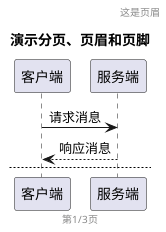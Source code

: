 @startuml
title 演示分页、页眉和页脚
header 这是页眉

客户端 -> 服务端 : 请求消息
客户端 <-- 服务端 : 响应消息
footer 第%page%/%lastpage%页

newpage
header 这是页眉
footer 第%page%/%lastpage%页
客户端 -> 服务端 : 请求消息
客户端 o//-- 服务端 : 响应消息

newpage 标题太长可以\n换行显示
header 这是页眉
footer 第%page%/%lastpage%页
客户端 -> 服务端 : 请求消息
客户端 <-- 服务端 : 响应消息
@enduml

